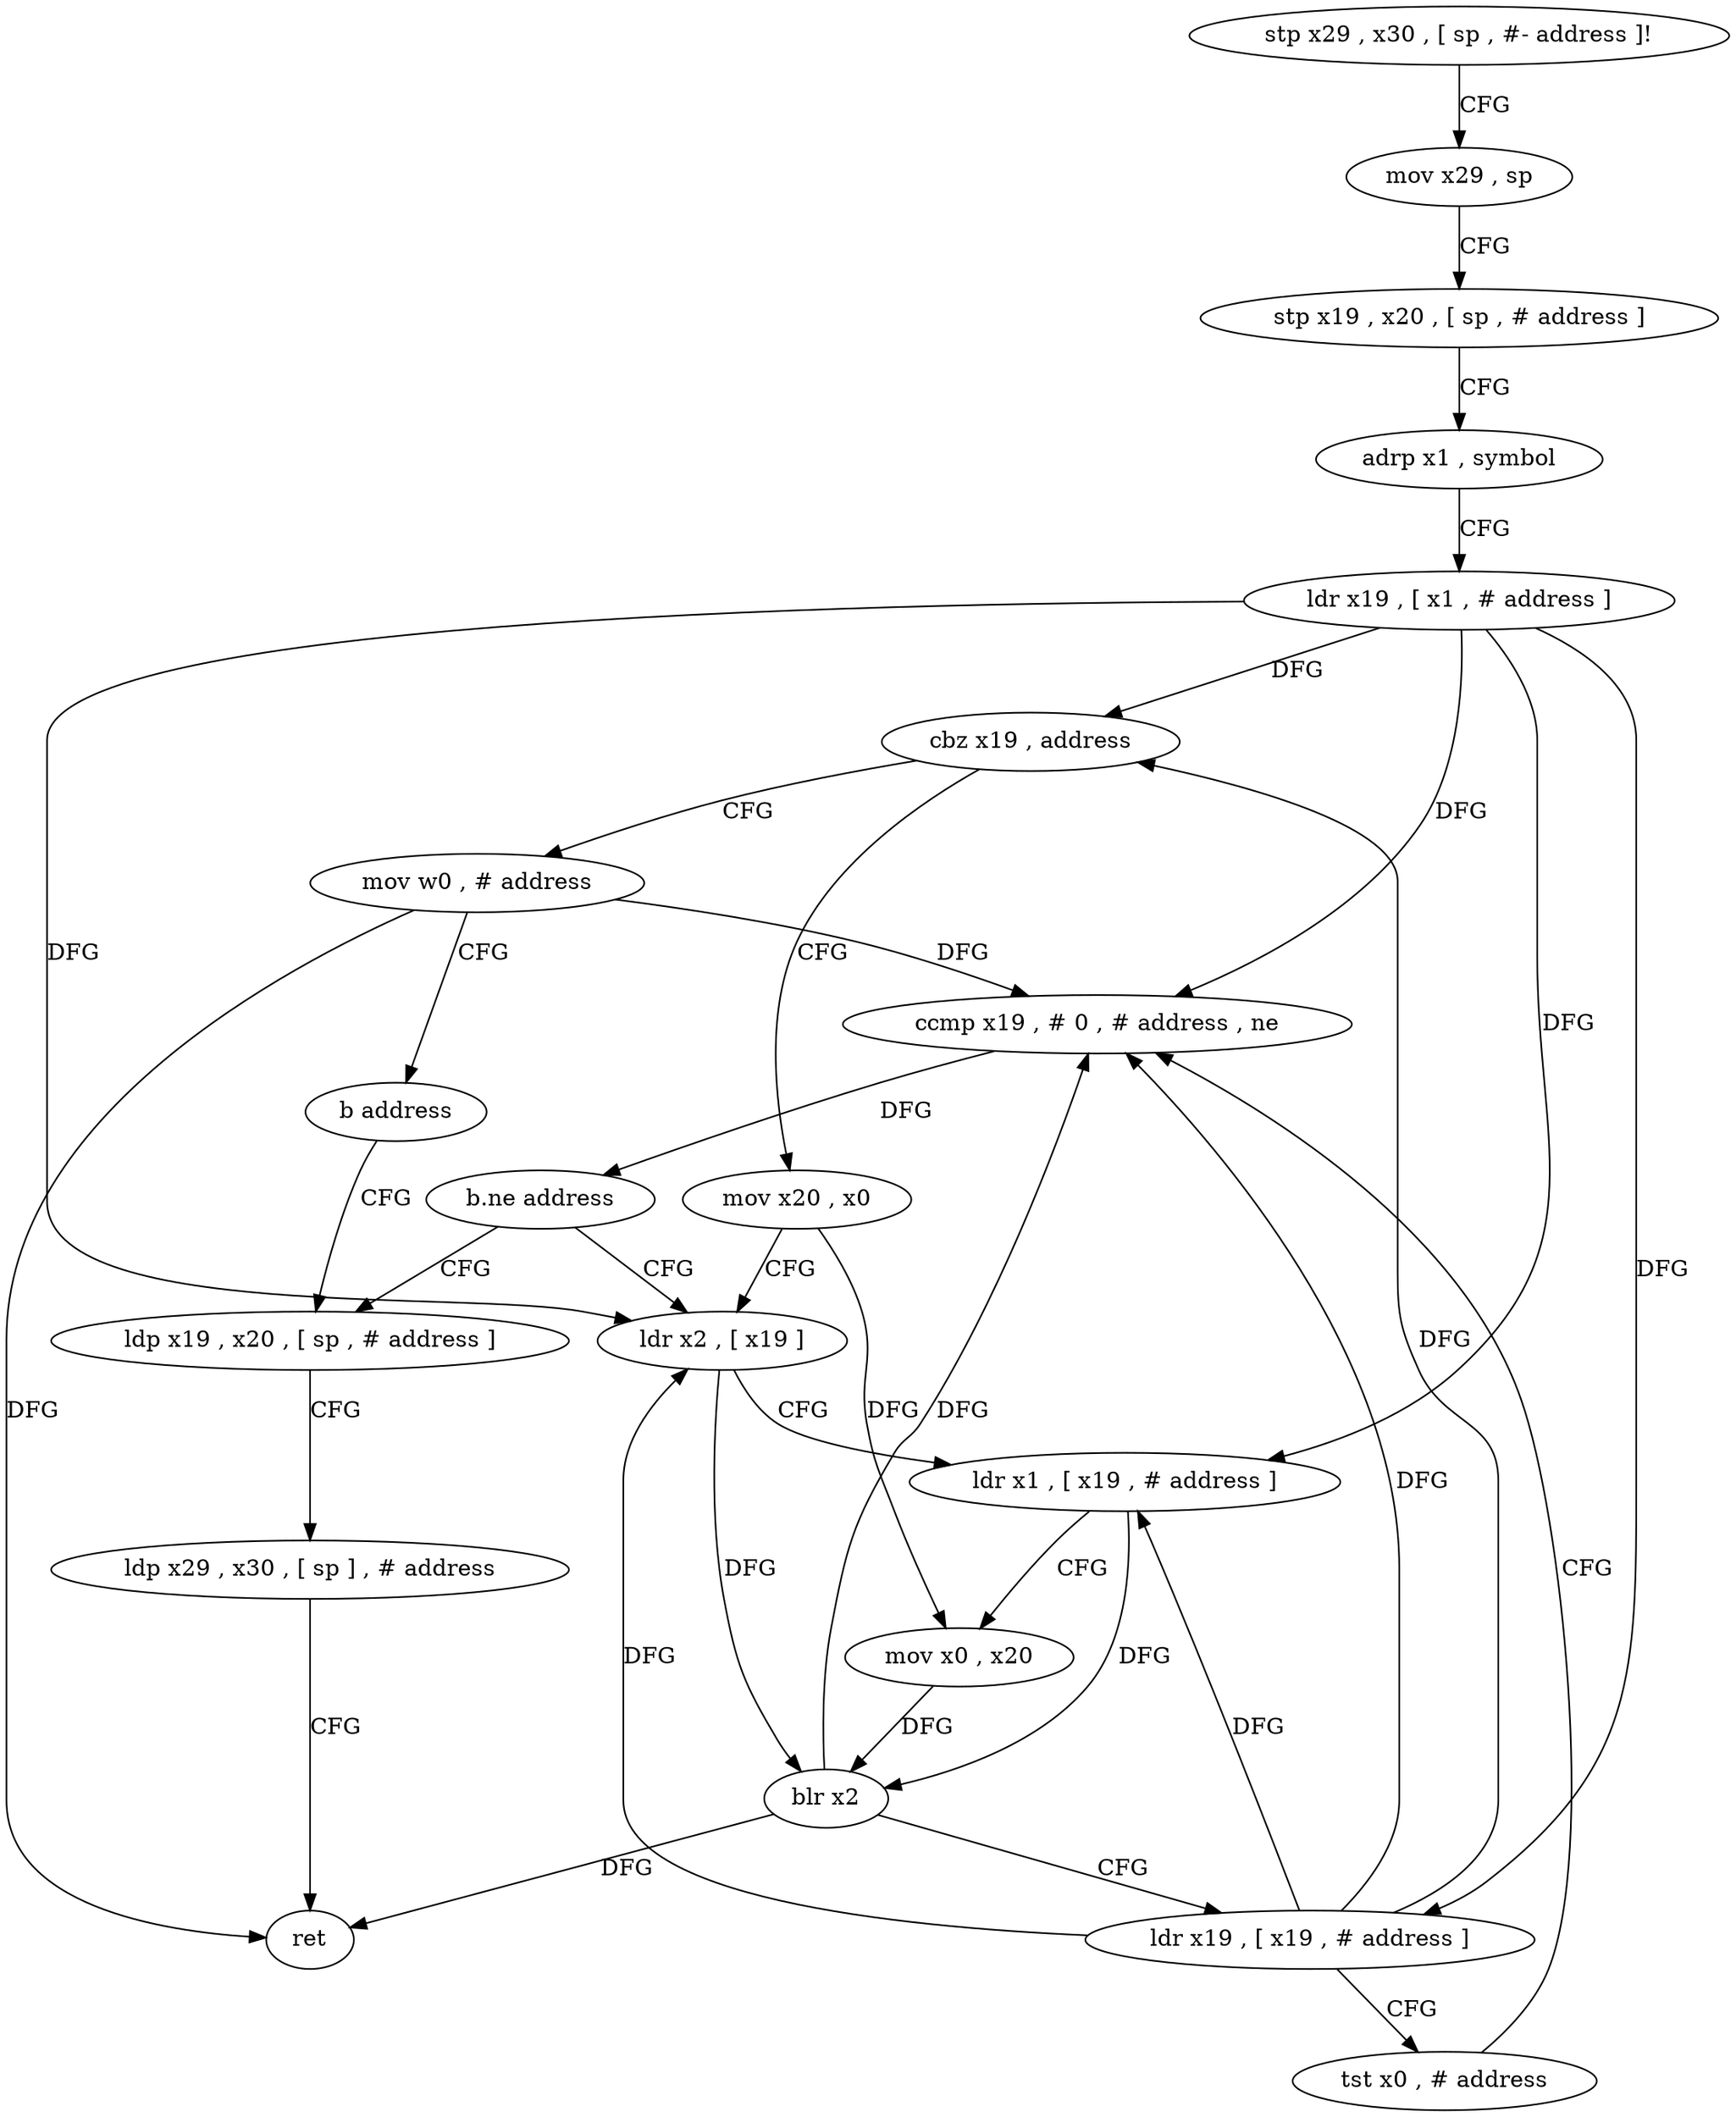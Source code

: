 digraph "func" {
"4204632" [label = "stp x29 , x30 , [ sp , #- address ]!" ]
"4204636" [label = "mov x29 , sp" ]
"4204640" [label = "stp x19 , x20 , [ sp , # address ]" ]
"4204644" [label = "adrp x1 , symbol" ]
"4204648" [label = "ldr x19 , [ x1 , # address ]" ]
"4204652" [label = "cbz x19 , address" ]
"4204704" [label = "mov w0 , # address" ]
"4204656" [label = "mov x20 , x0" ]
"4204708" [label = "b address" ]
"4204692" [label = "ldp x19 , x20 , [ sp , # address ]" ]
"4204660" [label = "ldr x2 , [ x19 ]" ]
"4204696" [label = "ldp x29 , x30 , [ sp ] , # address" ]
"4204700" [label = "ret" ]
"4204664" [label = "ldr x1 , [ x19 , # address ]" ]
"4204668" [label = "mov x0 , x20" ]
"4204672" [label = "blr x2" ]
"4204676" [label = "ldr x19 , [ x19 , # address ]" ]
"4204680" [label = "tst x0 , # address" ]
"4204684" [label = "ccmp x19 , # 0 , # address , ne" ]
"4204688" [label = "b.ne address" ]
"4204632" -> "4204636" [ label = "CFG" ]
"4204636" -> "4204640" [ label = "CFG" ]
"4204640" -> "4204644" [ label = "CFG" ]
"4204644" -> "4204648" [ label = "CFG" ]
"4204648" -> "4204652" [ label = "DFG" ]
"4204648" -> "4204660" [ label = "DFG" ]
"4204648" -> "4204664" [ label = "DFG" ]
"4204648" -> "4204676" [ label = "DFG" ]
"4204648" -> "4204684" [ label = "DFG" ]
"4204652" -> "4204704" [ label = "CFG" ]
"4204652" -> "4204656" [ label = "CFG" ]
"4204704" -> "4204708" [ label = "CFG" ]
"4204704" -> "4204700" [ label = "DFG" ]
"4204704" -> "4204684" [ label = "DFG" ]
"4204656" -> "4204660" [ label = "CFG" ]
"4204656" -> "4204668" [ label = "DFG" ]
"4204708" -> "4204692" [ label = "CFG" ]
"4204692" -> "4204696" [ label = "CFG" ]
"4204660" -> "4204664" [ label = "CFG" ]
"4204660" -> "4204672" [ label = "DFG" ]
"4204696" -> "4204700" [ label = "CFG" ]
"4204664" -> "4204668" [ label = "CFG" ]
"4204664" -> "4204672" [ label = "DFG" ]
"4204668" -> "4204672" [ label = "DFG" ]
"4204672" -> "4204676" [ label = "CFG" ]
"4204672" -> "4204700" [ label = "DFG" ]
"4204672" -> "4204684" [ label = "DFG" ]
"4204676" -> "4204680" [ label = "CFG" ]
"4204676" -> "4204652" [ label = "DFG" ]
"4204676" -> "4204660" [ label = "DFG" ]
"4204676" -> "4204664" [ label = "DFG" ]
"4204676" -> "4204684" [ label = "DFG" ]
"4204680" -> "4204684" [ label = "CFG" ]
"4204684" -> "4204688" [ label = "DFG" ]
"4204688" -> "4204660" [ label = "CFG" ]
"4204688" -> "4204692" [ label = "CFG" ]
}
